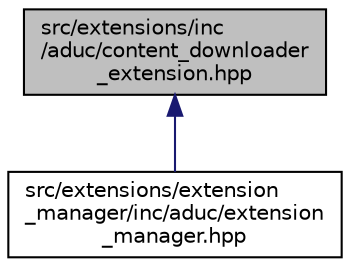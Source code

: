 digraph "src/extensions/inc/aduc/content_downloader_extension.hpp"
{
 // LATEX_PDF_SIZE
  edge [fontname="Helvetica",fontsize="10",labelfontname="Helvetica",labelfontsize="10"];
  node [fontname="Helvetica",fontsize="10",shape=record];
  Node1 [label="src/extensions/inc\l/aduc/content_downloader\l_extension.hpp",height=0.2,width=0.4,color="black", fillcolor="grey75", style="filled", fontcolor="black",tooltip="Defines APIs for Device Update Content Downloader."];
  Node1 -> Node2 [dir="back",color="midnightblue",fontsize="10",style="solid",fontname="Helvetica"];
  Node2 [label="src/extensions/extension\l_manager/inc/aduc/extension\l_manager.hpp",height=0.2,width=0.4,color="black", fillcolor="white", style="filled",URL="$extension__manager_8hpp.html",tooltip="Definition of the ExtensionManager."];
}
